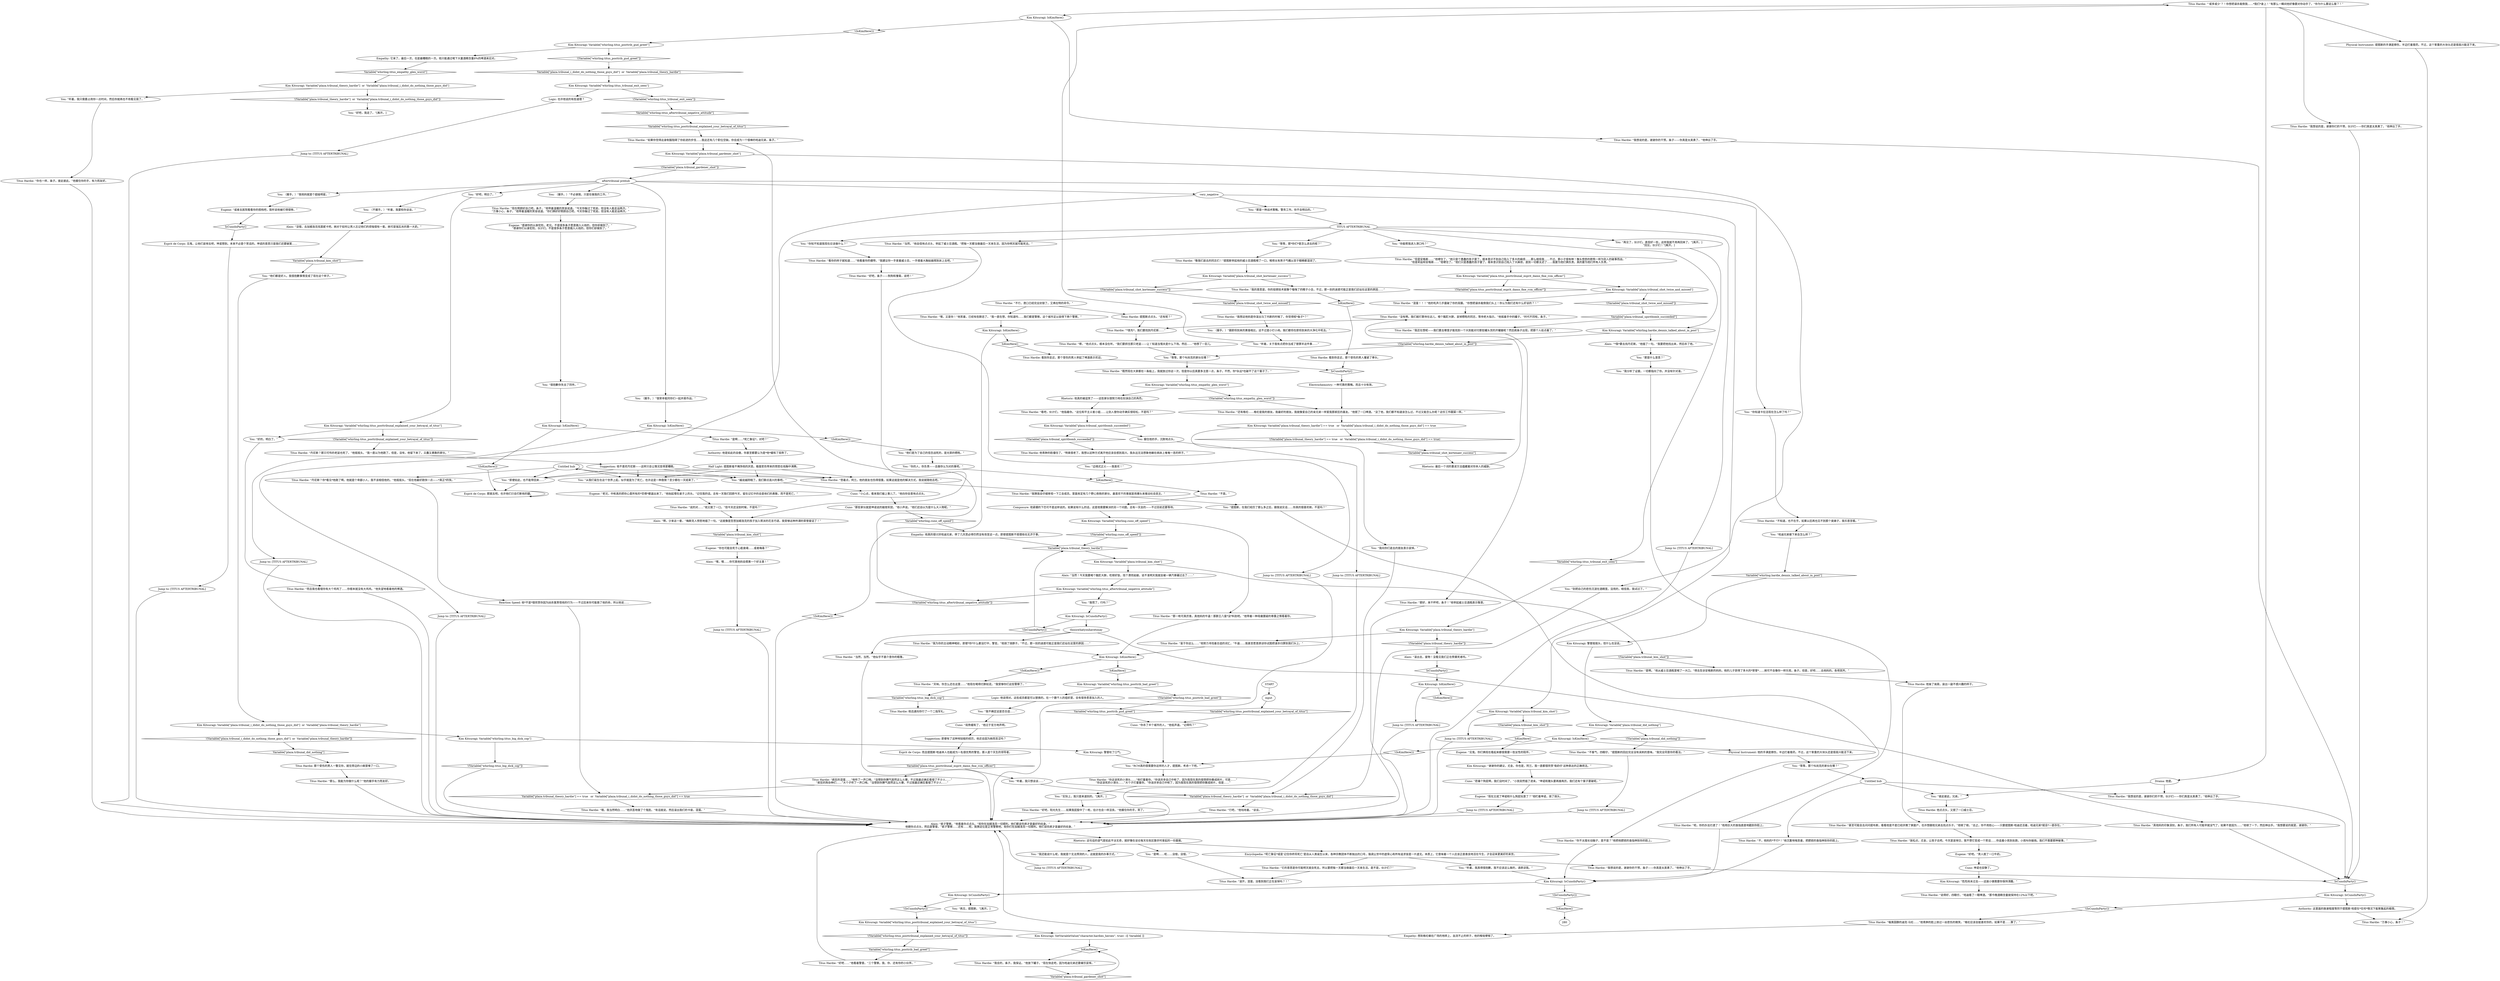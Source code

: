 # WHIRLING F1 / TITUS ALAIN AND EUGENE
# Dialogue with Hardie and the surviving boys
# ==================================================
digraph G {
	  0 [label="START"];
	  1 [label="input"];
	  2 [label="Eugene: “现在又成了坤诺和什么狗屁玩意了？”他盯着坤诺，挠了挠头。"];
	  3 [label="Eugene: “好吧。”男人抿了一口牛奶。"];
	  4 [label="You: （握手。）“不必谢我，只是在做我的工作。”"];
	  5 [label="You: （握手。）“我他妈就是个超级明星。”"];
	  6 [label="Titus Hardie: “看你的样子就知道……”他看着你的绷带。“我建议你一手拿着威士忌，一手搂着大胸姑娘爬到床上去吧。”"];
	  7 [label="You: “越说越阴暗了。我们聊点高兴的事吧。”"];
	  8 [label="Alain: “嘿，嘿……你可真他妈会搅黄一个好主意！”"];
	  9 [label="You: “彼此彼此，兄弟。”"];
	  10 [label="Kim Kitsuragi: IsKimHere()"];
	  11 [label="IsKimHere()", shape=diamond];
	  12 [label="!(IsKimHere())", shape=diamond];
	  13 [label="Titus Hardie: 那个受伤的男人一瞥见你，就往旁边的小碗里唾了一口。"];
	  14 [label="Empathy: 他真的很讨厌哈迪兄弟，停了几天思必得仍然没有改变这一点。即使提图斯不搭理他也无济于事。"];
	  15 [label="Jump to: [TITUS AFTERTRIBUNAL]"];
	  16 [label="You: （握手。）“很荣幸能同你们一起并肩作战。”"];
	  17 [label="You: （不握手。）“听着，我要和你谈谈。”"];
	  18 [label="You: “你能帮我进入港口吗？”"];
	  19 [label="Eugene: “老兄，中枪真的把你心里所有的*恐惧*都逼出来了。”他抬起埋在桌子上的头。“记住我的话。总有一天我们回顾今天，留在记忆中的会是他们的勇敢，而不是死亡。”"];
	  20 [label="Titus Hardie: “说的对……”他又抿了一口。“但今天还没到时候，不是吗？”"];
	  21 [label="Titus Hardie: “是啊。”他从威士忌酒瓶里喝了一大口。“得去告诉安格斯的妈妈，他的儿子获得了多大的*荣誉*……她可不会像你一样乐观，条子。但是，好吧……去他妈的。各得其所。”"];
	  22 [label="Jump to: [TITUS AFTERTRIBUNAL]"];
	  23 [label="Titus Hardie: “‘或多或少’？！你想把谋杀栽倒我……*我们*身上！”有那么一瞬间他好像要对你动手了。“你为什么要这么做？！”"];
	  24 [label="Jump to: [TITUS AFTERTRIBUNAL]"];
	  25 [label="Kim Kitsuragi: IsKimHere()"];
	  26 [label="IsKimHere()", shape=diamond];
	  27 [label="!(IsKimHere())", shape=diamond];
	  28 [label="Empathy: 想到格伦躺在广场的地砖上，血流不止的样子，他的喉咙哽咽了。"];
	  29 [label="Cuno: 坤诺也安静了。"];
	  30 [label="Titus Hardie: “说得好，四眼仔。”哈迪看了一眼啤酒。“那今晚酒精含量就保持在12%以下吧。”"];
	  31 [label="Jump to: [TITUS AFTERTRIBUNAL]"];
	  32 [label="Titus Hardie: “我还在想呢——我们要去哪里才能找到一个大到能对付那些罐头货的开罐器呢？然后疯条子出现，把那个人给点着了。”"];
	  33 [label="You: “那是一种战术策略。警务工作。你不会明白的。”"];
	  34 [label="Eugene: “见鬼，你们俩现在看起来都很需要一些女性的陪伴。”"];
	  35 [label="Titus Hardie: “还有格伦……格伦是我的朋友。我最好的朋友。我就像爱自己的亲兄弟一样爱我那疯狂的基友。”他抿了一口啤酒。“没了他，我们都不知道该怎么过，不过又能怎么办呢？这份工作跟屎一样。”"];
	  36 [label="You: “从我们诞生在这个世界上起，似乎就是为了死亡。也许这是一种救赎？至少都在一天结束了。”"];
	  37 [label="Titus Hardie: “不知道，也不在乎。如果以后再也见不到那个臭婊子，我乐意至极。”"];
	  38 [label="Cuno: “那些家伙就是坤诺说的娘炮军团，”他小声说。“他们还自以为是什么大人物呢。”"];
	  39 [label="Suggestion: 他不喜欢丹尼斯——这样只会让情况变得更糟糕。"];
	  40 [label="Kim Kitsuragi: “谢谢你的建议，尤金。你也是，阿兰。我一直都很欣赏‘吸奶仔’这种表达的正确用法。”"];
	  41 [label="Jump to: [TITUS AFTERTRIBUNAL]"];
	  42 [label="Titus Hardie: “不行，港口已经完全封锁了。艾弗拉特的命令。”"];
	  43 [label="Titus Hardie: “但是安格斯……”他哽住了。“他只是个愚蠢的孩子罢了。根本意识不到自己陷入了多大的麻烦……那么相信我……不过，那小子很有种！像头愤怒的胖熊一样为别人的破事而战。”\n“但是莉兹和安格斯……”他哽住了。“他们只是愚蠢的孩子罢了。根本意识到自己陷入了大麻烦，直到一切都太迟了……我要为他们俩负责。真的要为他们所有人负责。”"];
	  44 [label="You: “边境式正义——我喜欢！”"];
	  45 [label="You: “我还能说什么呢，我就是个无法预测的人，这就是我的办事方式。”"];
	  46 [label="Titus Hardie: “我想说的是，谢谢你们的干预，伙计们——你们真是太英勇了。”他伸出了手。"];
	  47 [label="Titus Hardie: 看到你走近，那个受伤的男人攥紧了拳头。"];
	  48 [label="Kim Kitsuragi: Variable[\"whirling.titus_tribunal_exit_seen\"]"];
	  49 [label="Variable[\"whirling.titus_tribunal_exit_seen\"]", shape=diamond];
	  50 [label="!(Variable[\"whirling.titus_tribunal_exit_seen\"])", shape=diamond];
	  51 [label="Logic: 也许他说的有些道理？"];
	  52 [label="Kim Kitsuragi: Variable[\"whirling.titus_empathy_glen_worst\"]"];
	  53 [label="Variable[\"whirling.titus_empathy_glen_worst\"]", shape=diamond];
	  54 [label="!(Variable[\"whirling.titus_empathy_glen_worst\"])", shape=diamond];
	  55 [label="Rhetoric: 他真的被逗笑了——这些家伙很努力地在扮演自己的角色。"];
	  56 [label="Cuno: “悲痛个狗屁啊，我们没时间了，”小孩突然插了进来。“坤诺和猪头要再接再厉。我们还有个案子要破呢。”"];
	  57 [label="Esprit de Corps: 见鬼，让他们哀悼去吧，坤诺想到。本来不必是个笑话的。坤诺的意思只是我们还要破案……"];
	  58 [label="Kim Kitsuragi: “危险尚未过去——这座小镇需要你保持清醒。”"];
	  59 [label="Titus Hardie: “我会的，条子。我保证。”他放下罐子。“现在快走吧，因为哈迪兄弟还要痛饮哀悼。”"];
	  60 [label="Titus Hardie: “你这该死的小滑头……”他打量着你。“你该庆幸自己中枪了，因为我现在真的很想把你撕成碎片，可是……”\n“你这该死的小滑头……”大个子打量着你。“你该庆幸自己中枪了，因为我现在真的很想把你撕成碎片，但是……”"];
	  61 [label="Kim Kitsuragi: Variable[\"plaza.tribunal_kim_shot\"]"];
	  62 [label="Variable[\"plaza.tribunal_kim_shot\"]", shape=diamond];
	  63 [label="!(Variable[\"plaza.tribunal_kim_shot\"])", shape=diamond];
	  64 [label="Alain: “当然！今天我要喝个酩酊大醉，吃顿好饭，找个漂亮姑娘，说不准明天我就会被一辆汽車碾过去了……”"];
	  65 [label="Titus Hardie: “滚开，混蛋，没看到我们正在哀悼吗？！”"];
	  66 [label="Titus Hardie: “丹尼斯？那只可怜的老鼠也死了。”他摇摇头。“我一直以为他跑了。但是，没有，他留下来了。又蠢又勇敢的家伙。”"];
	  67 [label="Titus Hardie: “既然现在大家都在一条船上，我就放过你这一次，但是你以后真要多注意一点，条子。不然，你*永远*也破不了这个案子了。”"];
	  68 [label="Kim Kitsuragi: IsCunoInParty()"];
	  69 [label="IsCunoInParty()", shape=diamond];
	  70 [label="!(IsCunoInParty())", shape=diamond];
	  71 [label="Kim Kitsuragi: IsCunoInParty()"];
	  72 [label="IsCunoInParty()", shape=diamond];
	  73 [label="!(IsCunoInParty())", shape=diamond];
	  74 [label="You: “再见，提图斯。”[离开。]"];
	  75 [label="You: “听着，我只想谈谈……”"];
	  76 [label="Titus Hardie: “当然，当然。”他似乎不甚介意你的粗鲁。"];
	  77 [label="Alain: “没错，去加姆洛克找莫妮卡吧。她对于如何让男人忘记他们的烦恼很有一套。她可是瑞瓦肖的第一大奶。”"];
	  78 [label="Titus Hardie: “好吧，条子——狗狗和雏菊，说吧！”"];
	  79 [label="Cuno: “小心点，看来我们碰上事儿了。”他向你会意地点点头。"];
	  80 [label="Electrochemistry: 一种可靠的策略。而且十分有效。"];
	  81 [label="Kim Kitsuragi: Variable[\"plaza.tribunal_theory_hardie\"]  or  Variable[\"plaza.tribunal_i_didnt_do_nothing_those_guys_did\"]"];
	  82 [label="Variable[\"plaza.tribunal_theory_hardie\"]  or  Variable[\"plaza.tribunal_i_didnt_do_nothing_those_guys_did\"]", shape=diamond];
	  83 [label="!(Variable[\"plaza.tribunal_theory_hardie\"]  or  Variable[\"plaza.tribunal_i_didnt_do_nothing_those_guys_did\"])", shape=diamond];
	  84 [label="You: “听着，我只需要占用你一点时间，然后你就再也不用看见我了。”"];
	  85 [label="Jump to: [TITUS AFTERTRIBUNAL]"];
	  86 [label="Titus Hardie: “*首先*，我们要找到丹尼斯……”"];
	  87 [label="Kim Kitsuragi: 警督摇摇头，但什么也没说。"];
	  88 [label="Titus Hardie: “不是。”"];
	  89 [label="Titus Hardie: “你不太擅长动脑子，是不是？”他把他肥硕的食指伸到你的脸上。"];
	  90 [label="Titus Hardie: “呃，你的办法烂透了！”他用巨大的食指直直地戳到你脸上。"];
	  91 [label="Jump to: [TITUS AFTERTRIBUNAL]"];
	  92 [label="Kim Kitsuragi: Variable[\"whirling.cuno_off_speed\"]"];
	  93 [label="Variable[\"whirling.cuno_off_speed\"]", shape=diamond];
	  94 [label="!(Variable[\"whirling.cuno_off_speed\"])", shape=diamond];
	  95 [label="Titus Hardie: “那一枪可真厉害。真他妈的牛逼！那群王八蛋*没*料到吧。”他带着一种毋庸置疑的尊重之情看着你。"];
	  96 [label="Rhetoric: 最后一个词的重读方法蕴藏着对你本人的威胁。"];
	  97 [label="You: （握手。）“跟即将到来的黄昏相比，这不过是小打小闹。我们都将在即将到来的大净化中死去。”"];
	  98 [label="very_negative"];
	  99 [label="Titus Hardie: “没有啊。我们就打算待在这儿，喝个酩酊大醉，哀悼牺牲的同志，等待老大指示。”他摇着手中的罐子。“时代不同啦，条子。”"];
	  100 [label="Titus Hardie: “敬我们逝去的同志们！”提图斯举起他的威士忌酒瓶喝了一口，喝得太有男子气概以至于眼睛都湿润了。"];
	  101 [label="Titus Hardie: “我猜我会仔细审视一下工会成员。里面肯定有几个野心勃勃的家伙，最喜欢干的事就是用爆头来推动社会民主。”"];
	  102 [label="You: “等等，那个叫尚克的家伙在哪？”"];
	  103 [label="Titus Hardie: “丹尼斯？你*看见*他跑了啊。他就是个卑鄙小人，我不该相信他的。”他摇摇头。“现在他最好跑快一点——*真正*的快。”"];
	  104 [label="Untitled hub"];
	  105 [label="Esprit de Corps: 而且提图斯·哈迪本人也能成为一名很优秀的警官。那人是个天生的领导者。"];
	  106 [label="Kim Kitsuragi: Variable[\"plaza.tribunal_gardener_shot\"]"];
	  107 [label="Variable[\"plaza.tribunal_gardener_shot\"]", shape=diamond];
	  108 [label="!(Variable[\"plaza.tribunal_gardener_shot\"])", shape=diamond];
	  109 [label="You: “别把自己的悲伤沉浸在酒精里。没用的，相信我，我试过了。”"];
	  110 [label="Titus Hardie: “真他妈的印象深刻，条子。我们所有人可能早就没气了，如果不是因为……”他顿了一下，然后伸出手。“我想要说的就是，谢谢你。”"];
	  111 [label="Titus Hardie: “那好，来干杯吧，条子！”他举起威士忌酒瓶表示敬意。"];
	  112 [label="Titus Hardie: “现在照顾好自己吧，条子，”他带着温暖的笑容说道。“今天你躲过了死劫，但没有人能走运两次。”\n“万事小心，条子，”他带着温暖的笑容说道。“你们俩好好照顾自己吧，今天你躲过了死劫，但没有人能走运两次。”"];
	  113 [label="Titus Hardie: “如果你觉得这身制服阻碍了你前进的步伐……我这还有几个职位空缺。你会成为一个很棒的哈迪兄弟，条子。”"];
	  114 [label="You: “很抱歉你失去了同伴。”"];
	  115 [label="Kim Kitsuragi: Variable[\"whirling.hardie_dennis_talked_about_in_post\"]"];
	  116 [label="Variable[\"whirling.hardie_dennis_talked_about_in_post\"]", shape=diamond];
	  117 [label="!(Variable[\"whirling.hardie_dennis_talked_about_in_post\"])", shape=diamond];
	  118 [label="Alain: “*我*要去找丹尼斯。”他插了一句。“我要把他找出来，然后杀了他。”"];
	  119 [label="Titus Hardie: “嗯，”他点点头，根本没在听。“我们要抓住那只老鼠——让丫知道当懦夫是什么下场。然后……”他想了一会儿。"];
	  120 [label="Esprit de Corps: 那就去吧。也许他们只会打断他的腿。"];
	  121 [label="Kim Kitsuragi: Variable[\"plaza.tribunal_did_nothing\"]"];
	  122 [label="Variable[\"plaza.tribunal_did_nothing\"]", shape=diamond];
	  123 [label="!(Variable[\"plaza.tribunal_did_nothing\"])", shape=diamond];
	  124 [label="Kim Kitsuragi: IsKimHere()"];
	  125 [label="IsKimHere()", shape=diamond];
	  126 [label="!(IsKimHere())", shape=diamond];
	  127 [label="Physical Instrument: 他的手满是擦伤，半边打着膏药。不过，这个笨重的大块头还是很高兴能活下来。"];
	  128 [label="Titus Hardie: “嗑类固醇的迪克·马伦……”他青肿的脸上掠过一丝悲伤的微笑。“格伦应该会挺喜欢你的，如果不是……算了。”"];
	  129 [label="Eugene: “或者去医院看看你的搭档吧，我听说他被打得很惨。”"];
	  130 [label="You: “他们都是好人。我很抱歉事情变成了现在这个样子。”"];
	  131 [label="Titus Hardie: “悠着点，阿兰。他的朋友也伤得很重。如果这就是他的解决方式，我说就随他去吧。”"];
	  132 [label="Eugene: “你也可能会死于心脏衰竭……或者梅毒？”"];
	  133 [label="Kim Kitsuragi: Variable[\"whirling.titus_aftertribunal_negative_attitude\"]"];
	  134 [label="Variable[\"whirling.titus_aftertribunal_negative_attitude\"]", shape=diamond];
	  135 [label="!(Variable[\"whirling.titus_aftertribunal_negative_attitude\"])", shape=diamond];
	  136 [label="You: “我慌了，行吗？”"];
	  137 [label="Drama: 他是。"];
	  138 [label="Composure: 他紧绷的下巴可不是这样说的。如果说有什么的话，这是他需要解决的另一个问题。总有一天会的——不过目前还要等待。"];
	  139 [label="Titus Hardie: “甚至可能会去问问提布斯，看看他是不是已经厌倦了换窗户，也许想跟他兄弟去找点乐子。”他顿了顿。“总之，你不用担心——只要提图斯·哈迪还活着，哈迪兄弟*就会*一直存在。”"];
	  140 [label="You: “提图斯，在我们经历了那么多之后，跟我说实话……你真的很喜欢她，不是吗？”"];
	  141 [label="Titus Hardie: “不，他妈的*不行*！”他沉重地喘息着，把肥硕的食指伸到你的脸上。"];
	  142 [label="Kim Kitsuragi: IsCunoInParty()"];
	  143 [label="IsCunoInParty()", shape=diamond];
	  144 [label="!(IsCunoInParty())", shape=diamond];
	  145 [label="thisiswhatyouhavetosay"];
	  146 [label="You: “RCM真的很需要你这样的人才，提图斯。考虑一下吧。”"];
	  147 [label="Titus Hardie: “疯狂的混蛋……”他吹了一声口哨。“没想到你脾气居然这么火爆，不过我最近确实看错了不少人……”\n“疯狂的狗杂种们……”大个子吹了一声口哨。“没想到你脾气居然这么火爆，不过我最近确实看错了不少人……”"];
	  148 [label="Alain: “滚出去，废物！没看见我们正在祭奠死者吗。”"];
	  149 [label="Kim Kitsuragi: Variable[\"plaza.tribunal_spiritbomb_succeeded\"]"];
	  150 [label="Variable[\"plaza.tribunal_spiritbomb_succeeded\"]", shape=diamond];
	  151 [label="!(Variable[\"plaza.tribunal_spiritbomb_succeeded\"])", shape=diamond];
	  152 [label="You: 握住他的手，沉默地点头。"];
	  153 [label="You: “你知道卡拉洁现在怎么样了吗？”"];
	  154 [label="You: “等等，那*你们*是怎么进去的呢？”"];
	  155 [label="Titus Hardie: “嘿，又是你！”他笑着，已经有些醉态了。“我一直在想，你知道吗……我们都是警察。这个城市足以容得下两个警察。”"];
	  156 [label="Cuno: “你杀了半个城市的人，”他低声道。“记得吗？”"];
	  157 [label="Kim Kitsuragi: IsKimHere()"];
	  158 [label="IsKimHere()", shape=diamond];
	  159 [label="!(IsKimHere())", shape=diamond];
	  160 [label="Jump to: [TITUS AFTERTRIBUNAL]"];
	  161 [label="Kim Kitsuragi: Variable[\"whirling.titus_posttribunal_explained_your_betrayal_of_titus\"]"];
	  162 [label="Variable[\"whirling.titus_posttribunal_explained_your_betrayal_of_titus\"]", shape=diamond];
	  163 [label="!(Variable[\"whirling.titus_posttribunal_explained_your_betrayal_of_titus\"])", shape=diamond];
	  164 [label="Kim Kitsuragi: SetVariableValue(\"character.hardies_heroes\", true) --[[ Variable[ ]]"];
	  165 [label="aftertribunal prehub"];
	  166 [label="Titus Hardie: “万事小心，条子！”"];
	  167 [label="Titus Hardie: “好吧，阳光先生……如果我屁股中了一枪，估计也会一样沮丧。”他握住你的手，笑了。"];
	  168 [label="You: “听着，关于我有点把你当成了替罪羊这件事……”"];
	  169 [label="Jump to: [TITUS AFTERTRIBUNAL]"];
	  170 [label="You: “我不确定这是否合适……”"];
	  171 [label="Titus Hardie: “我想说的是，谢谢你的干预，条子——你真是太英勇了。”他伸出了手。"];
	  172 [label="Titus Hardie: “天呐，你怎么还在这里……”他现在喝得烂醉如泥。“我受够你们这些警察了。”"];
	  173 [label="Titus Hardie: “好吧……”他看着警督。“三个警察。我、你、还有你的小伙伴。”"];
	  174 [label="Titus Hardie: 看到你走近，那个受伤的男人举起了啤酒表示欢迎。"];
	  175 [label="Titus Hardie: “不客气，四眼仔，”提图斯的回应完全没有讽刺的意味。“我完全同意你的看法。”"];
	  176 [label="Titus Hardie: “看吧，伙计们，”他指着你。“这位和平主义者小姐……让别人替你动手确实很轻松，不是吗？”"];
	  177 [label="Titus Hardie: “那么，我能为你做什么呢？”他的握手有力而友好。"];
	  178 [label="Jump to: [TITUS AFTERTRIBUNAL]"];
	  179 [label="You: “他们是为了自己的信念战死的，是光荣的牺牲。”"];
	  180 [label="You: “即便如此，也不能带回来……”"];
	  181 [label="Encyclopedia: *死亡象征*或是‘记住你终将死亡’是自从人类诞生以来，各种宗教团体不断抛出的口号，强调尘世中的虚荣心和所有追求皆是一片虚无。本质上，它意味着一个人应该正直善良地活在今生，才会迎来更美好的来世。"];
	  182 [label="Authority: 他是如此的自傲，你甚至都要认为是*他*缓和了局势了。"];
	  183 [label="Suggestion: 即便有了这种地狱般的经历，他还会因为她而苦涩吗？"];
	  184 [label="You: “哈迪兄弟接下来会怎么样？”"];
	  185 [label="You: “你知不知道我现在应该做什么？”"];
	  186 [label="You: “再见了，伙计们。表现好一些，这样我就不用再回来了。”[离开。]\n“回见，伙计们！”[离开。]"];
	  187 [label="Titus Hardie: “当然。”他自信地点点头，举起了威士忌酒瓶。“把每一天都当做最后一天来生活，因为你明天就可能死去。”"];
	  188 [label="Cuno: “局势缓和了，”他过于官方地声明。"];
	  189 [label="Kim Kitsuragi: IsCunoInParty()"];
	  190 [label="IsCunoInParty()", shape=diamond];
	  191 [label="!(IsCunoInParty())", shape=diamond];
	  192 [label="Authority: 这里面的致谢程度等同于提图斯·哈提在*任何*情况下能聚集起的极限。"];
	  193 [label="You: “等等，那个叫尚克的家伙在哪？”"];
	  194 [label="Untitled hub"];
	  195 [label="Kim Kitsuragi: Variable[\"plaza.tribunal_theory_hardie\"] == true   or  Variable[\"plaza.tribunal_i_didnt_do_nothing_those_guys_did\"] == true"];
	  196 [label="Variable[\"plaza.tribunal_theory_hardie\"] == true   or  Variable[\"plaza.tribunal_i_didnt_do_nothing_those_guys_did\"] == true", shape=diamond];
	  197 [label="!(Variable[\"plaza.tribunal_theory_hardie\"] == true   or  Variable[\"plaza.tribunal_i_didnt_do_nothing_those_guys_did\"] == true)", shape=diamond];
	  198 [label="You: “我向你们逝去的朋友表示哀悼。”"];
	  199 [label="Titus Hardie: “我为你的主动精神喝彩，即使*你*什么都没打中，警官。”他挠了挠脖子。“不过，那一刻的迷惑可能正是我们还站在这里的原因……”"];
	  200 [label="Titus Hardie: “我想这他妈是你滚出马丁内斯的时候了，你觉得呢*条子*？”"];
	  201 [label="You: “好吧，我走了。”[离开。]"];
	  202 [label="Kim Kitsuragi: Variable[\"plaza.tribunal_kim_shot\"]"];
	  203 [label="Variable[\"plaza.tribunal_kim_shot\"]", shape=diamond];
	  204 [label="!(Variable[\"plaza.tribunal_kim_shot\"])", shape=diamond];
	  205 [label="Jump to: [TITUS AFTERTRIBUNAL]"];
	  206 [label="Titus Hardie: 他耸了耸肩，装出一副不感兴趣的样子。"];
	  207 [label="Titus Hardie: 他点点头，又抿了一口威士忌。"];
	  208 [label="Titus Hardie: “而且我也看错你有大个鸡鸡了……你根本就没有大鸡鸡。”他失望地看着他的啤酒。"];
	  209 [label="Titus Hardie: 他迅速向你行了一个二指军礼。"];
	  210 [label="Kim Kitsuragi: Variable[\"plaza.tribunal_theory_hardie\"]"];
	  211 [label="Variable[\"plaza.tribunal_theory_hardie\"]", shape=diamond];
	  212 [label="!(Variable[\"plaza.tribunal_theory_hardie\"])", shape=diamond];
	  213 [label="Titus Hardie: “鉴于你这么……”他努力寻找着合适的词汇，“牛逼……我甚至愿意原谅你试图把谋杀归罪到我们头上。”"];
	  214 [label="Titus Hardie: “哦，我当然明白……”他厌恶地做了个鬼脸。“有话就说，然后滚出我们的卡座，混蛋。”"];
	  215 [label="TITUS AFTERTRIBUNAL"];
	  216 [label="Alain: “疯子警察。”他看着你点点头。“祝你在加姆洛克一切顺利。他们都说伤疤才是最好的纹身。”\n他朝你点点头，然后是警督。“疯子警察……还有……呃，我猜这位是正常警察吧。祝你们在加姆洛克一切顺利。他们说伤疤才是最好的纹身。”"];
	  217 [label="Eugene: “感谢你的以身犯险，老兄。不是很多条子愿意踏入火线的，但你却做到了。”\n“感谢你们以身犯险，伙计们。不是很多条子愿意踏入火线的，但你们却做到了。”"];
	  218 [label="Rhetoric: 这句话的语气是如此平淡无奇，就好像在谈论每天在街区散步时拿起的一份晨报。"];
	  219 [label="You: “那是什么意思？”"];
	  220 [label="Titus Hardie: “它的意思是你可能明天就会死去，所以要把每一天都当做最后一天来生活。是不是，伙计们？”"];
	  221 [label="You: “我分析了证据，一切都指向了你。并没有针对谁。”"];
	  222 [label="Kim Kitsuragi: IsKimHere()"];
	  223 [label="IsKimHere()", shape=diamond];
	  224 [label="!(IsKimHere())", shape=diamond];
	  225 [label="Titus Hardie: “我想说的是，谢谢你的干预，条子——你真是太英勇了。”他伸出了手。"];
	  226 [label="Kim Kitsuragi: Variable[\"whirling.titus_posttrib_gud_greet\"]"];
	  227 [label="Variable[\"whirling.titus_posttrib_gud_greet\"]", shape=diamond];
	  228 [label="!(Variable[\"whirling.titus_posttrib_gud_greet\"])", shape=diamond];
	  229 [label="Empathy: 它来了。最后一次，也是最糟糕的一次。他只能通过喝下大量酒精含量8%的啤酒来应对。"];
	  230 [label="Kim Kitsuragi: Variable[\"plaza.titus_posttribunal_esprit_damn_fine_rcm_officer\"]"];
	  231 [label="Variable[\"plaza.titus_posttribunal_esprit_damn_fine_rcm_officer\"]", shape=diamond];
	  232 [label="!(Variable[\"plaza.titus_posttribunal_esprit_damn_fine_rcm_officer\"])", shape=diamond];
	  233 [label="Kim Kitsuragi: Variable[\"plaza.tribunal_shot_twice_and_missed\"]"];
	  234 [label="Variable[\"plaza.tribunal_shot_twice_and_missed\"]", shape=diamond];
	  235 [label="!(Variable[\"plaza.tribunal_shot_twice_and_missed\"])", shape=diamond];
	  236 [label="Titus Hardie: “混蛋！！！”他的吼声几乎震破了你的耳膜。“你想把谋杀栽倒我们头上！你认为我们还有什么好谈的？！”"];
	  237 [label="Titus Hardie: “行吧，”他咕哝着。“谈谈。”"];
	  238 [label="Titus Hardie: “你也一样，条子。彼此彼此。”他握住你的手，有力而友好。"];
	  239 [label="Kim Kitsuragi: IsKimHere()"];
	  240 [label="IsKimHere()", shape=diamond];
	  241 [label="!(IsKimHere())", shape=diamond];
	  242 [label="Jump to: [TITUS AFTERTRIBUNAL]"];
	  243 [label="Alain: “啊，少来这一套，”梅斯克人愤怒地插了一句。“这就像是忽悠加姆洛克的孩子加入帮派的花言巧语，我受够这种所谓的荣誉废话了！”"];
	  244 [label="You: “你的人，你负责——去做你认为对的事吧。”"];
	  245 [label="You: “是啊……呃……没错，没错。”"];
	  246 [label="You: “听着，我真得很抱歉。我不应该这么做的，请原谅我。”"];
	  247 [label="Physical Instrument: 提图斯的手满是擦伤，半边打着膏药。不过，这个笨重的大块头还是很高兴能活下来。"];
	  248 [label="Half Light: 提图斯毫不掩饰他的厌恶。极度悲伤带来的愤怒在他胸中沸腾。"];
	  249 [label="Reaction Speed: 他*不是*很欣赏你因为凶杀案责怪他的行为——不过后来你可能救了他的命，所以他说……"];
	  250 [label="You: “实际上，我只是来道别的。”[离开。]"];
	  251 [label="You: “好吧，明白了。”"];
	  252 [label="Titus Hardie: 提图斯点点头。“还有呢？”"];
	  253 [label="Kim Kitsuragi: Variable[\"whirling.titus_posttribunal_explained_your_betrayal_of_titus\"]"];
	  254 [label="Variable[\"whirling.titus_posttribunal_explained_your_betrayal_of_titus\"]", shape=diamond];
	  255 [label="!(Variable[\"whirling.titus_posttribunal_explained_your_betrayal_of_titus\"])", shape=diamond];
	  256 [label="You: “好的，明白了。”"];
	  257 [label="Titus Hardie: “我想说的是，谢谢你们的干预，伙计们——你们真是太英勇了。”他伸出了手。"];
	  258 [label="Kim Kitsuragi: Variable[\"whirling.titus_posttrib_bad_greet\"]"];
	  259 [label="Variable[\"whirling.titus_posttrib_bad_greet\"]", shape=diamond];
	  260 [label="!(Variable[\"whirling.titus_posttrib_bad_greet\"])", shape=diamond];
	  261 [label="Logic: 他说得对。这些成员都是可以替换的。在一个数千人的组织里，会有很多愿意加入的人。"];
	  262 [label="Titus Hardie: “放松点，尤金，让孩子去吧。今天是哀悼日，我不想它变成一个笑话……你追着小孩到处跑，小孩叫你娘炮。我们不需要那种破事。”"];
	  263 [label="Jump to: [TITUS AFTERTRIBUNAL]"];
	  264 [label="Kim Kitsuragi: Variable[\"plaza.tribunal_shot_kortenaer_success\"]"];
	  265 [label="Variable[\"plaza.tribunal_shot_kortenaer_success\"]", shape=diamond];
	  266 [label="!(Variable[\"plaza.tribunal_shot_kortenaer_success\"])", shape=diamond];
	  267 [label="Titus Hardie: “我的意思是，你的投掷技术就像个嗑嗨了的瞎子小丑，不过，那一刻的迷惑可能正是我们还站在这里的原因……”"];
	  268 [label="Titus Hardie: 他青肿的脸僵住了。“特奥很老了。我想以这种方式离开他应该会感到高兴。我永远无法想象他躺在病床上奄奄一息的样子。”"];
	  269 [label="Kim Kitsuragi: IsKimHere()"];
	  270 [label="IsKimHere()", shape=diamond];
	  271 [label="!(IsKimHere())", shape=diamond];
	  272 [label="Titus Hardie: “是啊……*死亡象征*，对吧？”"];
	  273 [label="Kim Kitsuragi: Variable[\"plaza.tribunal_i_didnt_do_nothing_those_guys_did\"]  or  Variable[\"plaza.tribunal_theory_hardie\"]"];
	  274 [label="Variable[\"plaza.tribunal_i_didnt_do_nothing_those_guys_did\"]  or  Variable[\"plaza.tribunal_theory_hardie\"]", shape=diamond];
	  275 [label="!(Variable[\"plaza.tribunal_i_didnt_do_nothing_those_guys_did\"]  or  Variable[\"plaza.tribunal_theory_hardie\"])", shape=diamond];
	  276 [label="Kim Kitsuragi: Variable[\"whirling.titus_big_dick_cop\"]"];
	  277 [label="Variable[\"whirling.titus_big_dick_cop\"]", shape=diamond];
	  278 [label="!(Variable[\"whirling.titus_big_dick_cop\"])", shape=diamond];
	  279 [label="Kim Kitsuragi: 警督叹了口气。"];
	  0 -> 1
	  1 -> 162
	  2 -> 263
	  3 -> 29
	  4 -> 112
	  5 -> 129
	  6 -> 78
	  7 -> 79
	  8 -> 22
	  9 -> 207
	  10 -> 11
	  10 -> 12
	  11 -> 174
	  12 -> 216
	  13 -> 177
	  14 -> 211
	  15 -> 216
	  16 -> 239
	  17 -> 77
	  18 -> 43
	  19 -> 20
	  20 -> 243
	  21 -> 206
	  22 -> 216
	  23 -> 46
	  23 -> 137
	  23 -> 222
	  23 -> 247
	  24 -> 216
	  25 -> 26
	  25 -> 27
	  26 -> 258
	  27 -> 172
	  28 -> 216
	  29 -> 58
	  31 -> 216
	  32 -> 111
	  33 -> 215
	  34 -> 40
	  35 -> 195
	  36 -> 19
	  37 -> 184
	  38 -> 93
	  39 -> 131
	  39 -> 180
	  39 -> 36
	  39 -> 7
	  40 -> 56
	  41 -> 216
	  42 -> 155
	  42 -> 252
	  43 -> 230
	  44 -> 270
	  45 -> 91
	  46 -> 190
	  47 -> 143
	  48 -> 50
	  48 -> 51
	  49 -> 210
	  50 -> 134
	  51 -> 24
	  52 -> 54
	  52 -> 55
	  53 -> 81
	  54 -> 35
	  55 -> 176
	  56 -> 2
	  57 -> 31
	  58 -> 30
	  59 -> 107
	  60 -> 250
	  61 -> 64
	  61 -> 63
	  62 -> 132
	  63 -> 21
	  64 -> 133
	  66 -> 39
	  67 -> 52
	  68 -> 70
	  68 -> 71
	  69 -> 157
	  70 -> 125
	  71 -> 73
	  71 -> 74
	  72 -> 57
	  73 -> 161
	  75 -> 82
	  76 -> 216
	  77 -> 203
	  78 -> 243
	  79 -> 38
	  80 -> 35
	  81 -> 83
	  81 -> 84
	  82 -> 237
	  83 -> 201
	  84 -> 238
	  85 -> 216
	  86 -> 119
	  87 -> 121
	  88 -> 138
	  89 -> 68
	  90 -> 68
	  91 -> 216
	  92 -> 94
	  92 -> 95
	  93 -> 14
	  94 -> 211
	  95 -> 25
	  96 -> 99
	  97 -> 168
	  98 -> 33
	  98 -> 202
	  98 -> 85
	  99 -> 86
	  100 -> 264
	  101 -> 140
	  102 -> 67
	  103 -> 249
	  104 -> 9
	  104 -> 141
	  104 -> 257
	  105 -> 231
	  106 -> 108
	  106 -> 109
	  107 -> 158
	  108 -> 165
	  109 -> 82
	  110 -> 190
	  111 -> 216
	  112 -> 217
	  113 -> 106
	  114 -> 269
	  115 -> 117
	  115 -> 118
	  116 -> 87
	  117 -> 102
	  118 -> 219
	  119 -> 102
	  120 -> 120
	  121 -> 123
	  121 -> 124
	  122 -> 13
	  123 -> 175
	  124 -> 126
	  124 -> 127
	  125 -> 280
	  126 -> 146
	  127 -> 193
	  128 -> 28
	  129 -> 72
	  130 -> 273
	  131 -> 101
	  132 -> 8
	  133 -> 136
	  133 -> 135
	  134 -> 254
	  135 -> 113
	  136 -> 142
	  137 -> 9
	  137 -> 257
	  138 -> 92
	  139 -> 262
	  140 -> 89
	  141 -> 68
	  142 -> 144
	  142 -> 145
	  143 -> 80
	  144 -> 211
	  145 -> 76
	  145 -> 110
	  145 -> 199
	  146 -> 60
	  147 -> 196
	  148 -> 69
	  149 -> 152
	  149 -> 151
	  150 -> 32
	  151 -> 268
	  152 -> 178
	  153 -> 37
	  154 -> 100
	  155 -> 10
	  156 -> 146
	  157 -> 160
	  157 -> 159
	  158 -> 59
	  160 -> 216
	  161 -> 163
	  161 -> 164
	  162 -> 156
	  163 -> 259
	  164 -> 158
	  165 -> 98
	  165 -> 4
	  165 -> 5
	  165 -> 16
	  165 -> 17
	  165 -> 153
	  165 -> 251
	  167 -> 216
	  168 -> 23
	  169 -> 216
	  170 -> 188
	  171 -> 190
	  172 -> 277
	  173 -> 216
	  174 -> 143
	  175 -> 15
	  176 -> 149
	  177 -> 216
	  178 -> 216
	  179 -> 244
	  180 -> 120
	  181 -> 171
	  181 -> 220
	  181 -> 246
	  182 -> 248
	  183 -> 105
	  184 -> 116
	  185 -> 6
	  186 -> 49
	  187 -> 41
	  188 -> 183
	  189 -> 192
	  189 -> 191
	  190 -> 189
	  191 -> 128
	  192 -> 166
	  193 -> 104
	  194 -> 194
	  194 -> 131
	  194 -> 36
	  194 -> 103
	  194 -> 7
	  194 -> 180
	  195 -> 197
	  195 -> 198
	  196 -> 214
	  197 -> 265
	  198 -> 82
	  199 -> 25
	  200 -> 97
	  202 -> 204
	  202 -> 205
	  203 -> 130
	  204 -> 240
	  205 -> 216
	  206 -> 139
	  207 -> 139
	  208 -> 216
	  210 -> 212
	  210 -> 213
	  211 -> 61
	  212 -> 148
	  213 -> 25
	  214 -> 216
	  215 -> 186
	  215 -> 169
	  215 -> 18
	  215 -> 115
	  215 -> 185
	  215 -> 154
	  215 -> 187
	  216 -> 218
	  217 -> 114
	  218 -> 245
	  218 -> 45
	  218 -> 181
	  219 -> 221
	  220 -> 65
	  221 -> 90
	  222 -> 224
	  222 -> 225
	  223 -> 47
	  224 -> 226
	  225 -> 190
	  226 -> 228
	  226 -> 229
	  227 -> 156
	  228 -> 274
	  229 -> 53
	  230 -> 232
	  230 -> 233
	  231 -> 75
	  231 -> 147
	  233 -> 235
	  233 -> 236
	  234 -> 200
	  235 -> 150
	  236 -> 99
	  237 -> 216
	  238 -> 216
	  239 -> 241
	  239 -> 242
	  240 -> 34
	  241 -> 179
	  242 -> 216
	  243 -> 62
	  244 -> 270
	  245 -> 65
	  246 -> 68
	  247 -> 166
	  248 -> 131
	  248 -> 180
	  248 -> 36
	  248 -> 7
	  249 -> 196
	  250 -> 167
	  251 -> 253
	  252 -> 86
	  253 -> 256
	  253 -> 255
	  254 -> 113
	  255 -> 66
	  256 -> 208
	  257 -> 190
	  258 -> 260
	  258 -> 261
	  259 -> 173
	  260 -> 227
	  261 -> 170
	  262 -> 3
	  263 -> 216
	  264 -> 266
	  264 -> 267
	  265 -> 96
	  266 -> 234
	  267 -> 223
	  268 -> 44
	  269 -> 272
	  269 -> 271
	  270 -> 88
	  271 -> 120
	  272 -> 182
	  273 -> 275
	  273 -> 276
	  274 -> 48
	  275 -> 122
	  276 -> 278
	  276 -> 279
	  277 -> 209
	  278 -> 216
	  279 -> 146
}

